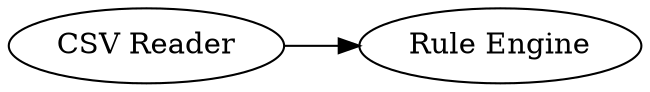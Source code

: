 digraph {
	"4447539847454411679_23" [label="Rule Engine"]
	"4447539847454411679_73" [label="CSV Reader"]
	"4447539847454411679_73" -> "4447539847454411679_23"
	rankdir=LR
}
